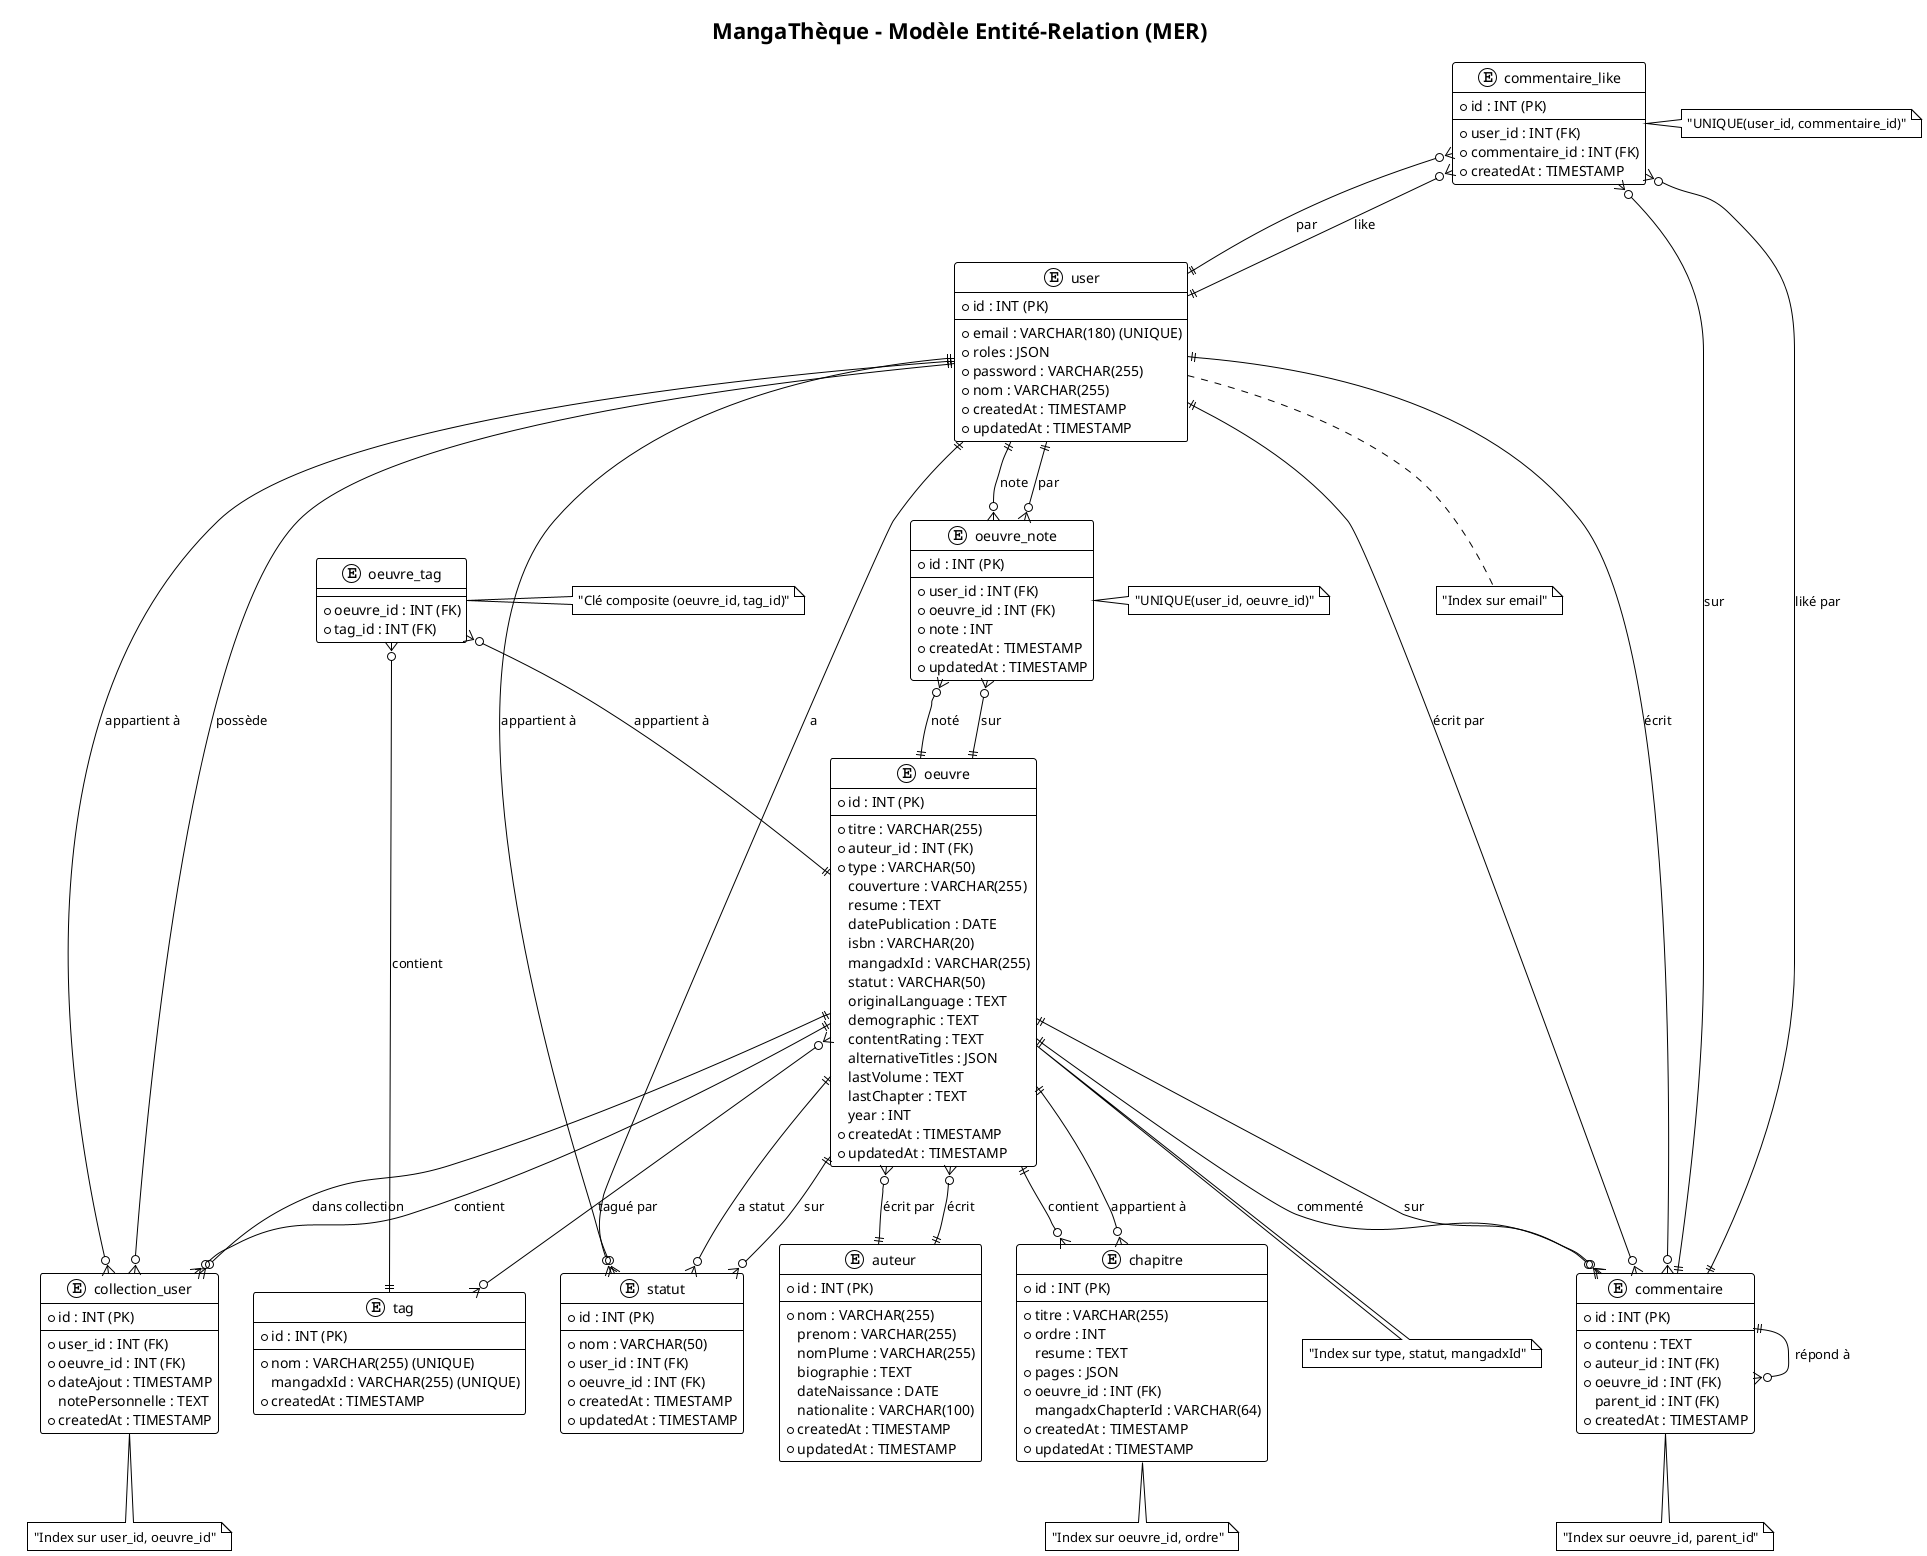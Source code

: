 @startuml MangaThèque - Modèle Entité-Relation (MER)

!theme plain
skinparam backgroundColor #FFFFFF
skinparam entityBackgroundColor #E3F2FD
skinparam entityBorderColor #1976D2
skinparam entityFontSize 11
skinparam entityFontName Arial
skinparam relationshipFontSize 10
skinparam relationshipFontName Arial

title MangaThèque - Modèle Entité-Relation (MER)

' ===== ENTITÉS =====

entity "user" {
  * id : INT (PK)
  --
  * email : VARCHAR(180) (UNIQUE)
  * roles : JSON
  * password : VARCHAR(255)
  * nom : VARCHAR(255)
  * createdAt : TIMESTAMP
  * updatedAt : TIMESTAMP
}

entity "auteur" {
  * id : INT (PK)
  --
  * nom : VARCHAR(255)
  prenom : VARCHAR(255)
  nomPlume : VARCHAR(255)
  biographie : TEXT
  dateNaissance : DATE
  nationalite : VARCHAR(100)
  * createdAt : TIMESTAMP
  * updatedAt : TIMESTAMP
}

entity "oeuvre" {
  * id : INT (PK)
  --
  * titre : VARCHAR(255)
  * auteur_id : INT (FK)
  * type : VARCHAR(50)
  couverture : VARCHAR(255)
  resume : TEXT
  datePublication : DATE
  isbn : VARCHAR(20)
  mangadxId : VARCHAR(255)
  statut : VARCHAR(50)
  originalLanguage : TEXT
  demographic : TEXT
  contentRating : TEXT
  alternativeTitles : JSON
  lastVolume : TEXT
  lastChapter : TEXT
  year : INT
  * createdAt : TIMESTAMP
  * updatedAt : TIMESTAMP
}

entity "chapitre" {
  * id : INT (PK)
  --
  * titre : VARCHAR(255)
  * ordre : INT
  resume : TEXT
  * pages : JSON
  * oeuvre_id : INT (FK)
  mangadxChapterId : VARCHAR(64)
  * createdAt : TIMESTAMP
  * updatedAt : TIMESTAMP
}

entity "tag" {
  * id : INT (PK)
  --
  * nom : VARCHAR(255) (UNIQUE)
  mangadxId : VARCHAR(255) (UNIQUE)
  * createdAt : TIMESTAMP
}

entity "oeuvre_tag" {
  * oeuvre_id : INT (FK)
  * tag_id : INT (FK)
}

entity "collection_user" {
  * id : INT (PK)
  --
  * user_id : INT (FK)
  * oeuvre_id : INT (FK)
  * dateAjout : TIMESTAMP
  notePersonnelle : TEXT
  * createdAt : TIMESTAMP
}

entity "statut" {
  * id : INT (PK)
  --
  * nom : VARCHAR(50)
  * user_id : INT (FK)
  * oeuvre_id : INT (FK)
  * createdAt : TIMESTAMP
  * updatedAt : TIMESTAMP
}

entity "commentaire" {
  * id : INT (PK)
  --
  * contenu : TEXT
  * auteur_id : INT (FK)
  * oeuvre_id : INT (FK)
  parent_id : INT (FK)
  * createdAt : TIMESTAMP
}

entity "commentaire_like" {
  * id : INT (PK)
  --
  * user_id : INT (FK)
  * commentaire_id : INT (FK)
  * createdAt : TIMESTAMP
}

entity "oeuvre_note" {
  * id : INT (PK)
  --
  * user_id : INT (FK)
  * oeuvre_id : INT (FK)
  * note : INT
  * createdAt : TIMESTAMP
  * updatedAt : TIMESTAMP
}

' ===== RELATIONS =====

' Relations One-to-Many
user ||--o{ collection_user : "possède"
user ||--o{ statut : "a"
user ||--o{ commentaire : "écrit"
user ||--o{ commentaire_like : "like"
user ||--o{ oeuvre_note : "note"

auteur ||--o{ oeuvre : "écrit"

oeuvre ||--o{ chapitre : "contient"
oeuvre ||--o{ collection_user : "dans collection"
oeuvre ||--o{ statut : "a statut"
oeuvre ||--o{ commentaire : "commenté"
oeuvre ||--o{ oeuvre_note : "noté"

commentaire ||--o{ commentaire : "répond à"
commentaire ||--o{ commentaire_like : "liké par"

' Relations Many-to-Many
oeuvre }o--o{ tag : "tagué par"
oeuvre_tag }o--|| oeuvre : "appartient à"
oeuvre_tag }o--|| tag : "contient"

' Relations Many-to-One
collection_user }o--|| user : "appartient à"
collection_user }o--|| oeuvre : "contient"

statut }o--|| user : "appartient à"
statut }o--|| oeuvre : "sur"

commentaire }o--|| user : "écrit par"
commentaire }o--|| oeuvre : "sur"

commentaire_like }o--|| user : "par"
commentaire_like }o--|| commentaire : "sur"

oeuvre_note }o--|| user : "par"
oeuvre_note }o--|| oeuvre : "sur"

chapitre }o--|| oeuvre : "appartient à"

oeuvre }o--|| auteur : "écrit par"

' ===== CONTRAINTES =====
note right of commentaire_like : "UNIQUE(user_id, commentaire_id)"
note right of oeuvre_note : "UNIQUE(user_id, oeuvre_id)"
note right of oeuvre_tag : "Clé composite (oeuvre_id, tag_id)"

' ===== INDEX SUGGESTIONS =====
note bottom of user : "Index sur email"
note bottom of oeuvre : "Index sur type, statut, mangadxId"
note bottom of chapitre : "Index sur oeuvre_id, ordre"
note bottom of commentaire : "Index sur oeuvre_id, parent_id"
note bottom of collection_user : "Index sur user_id, oeuvre_id"

@enduml 